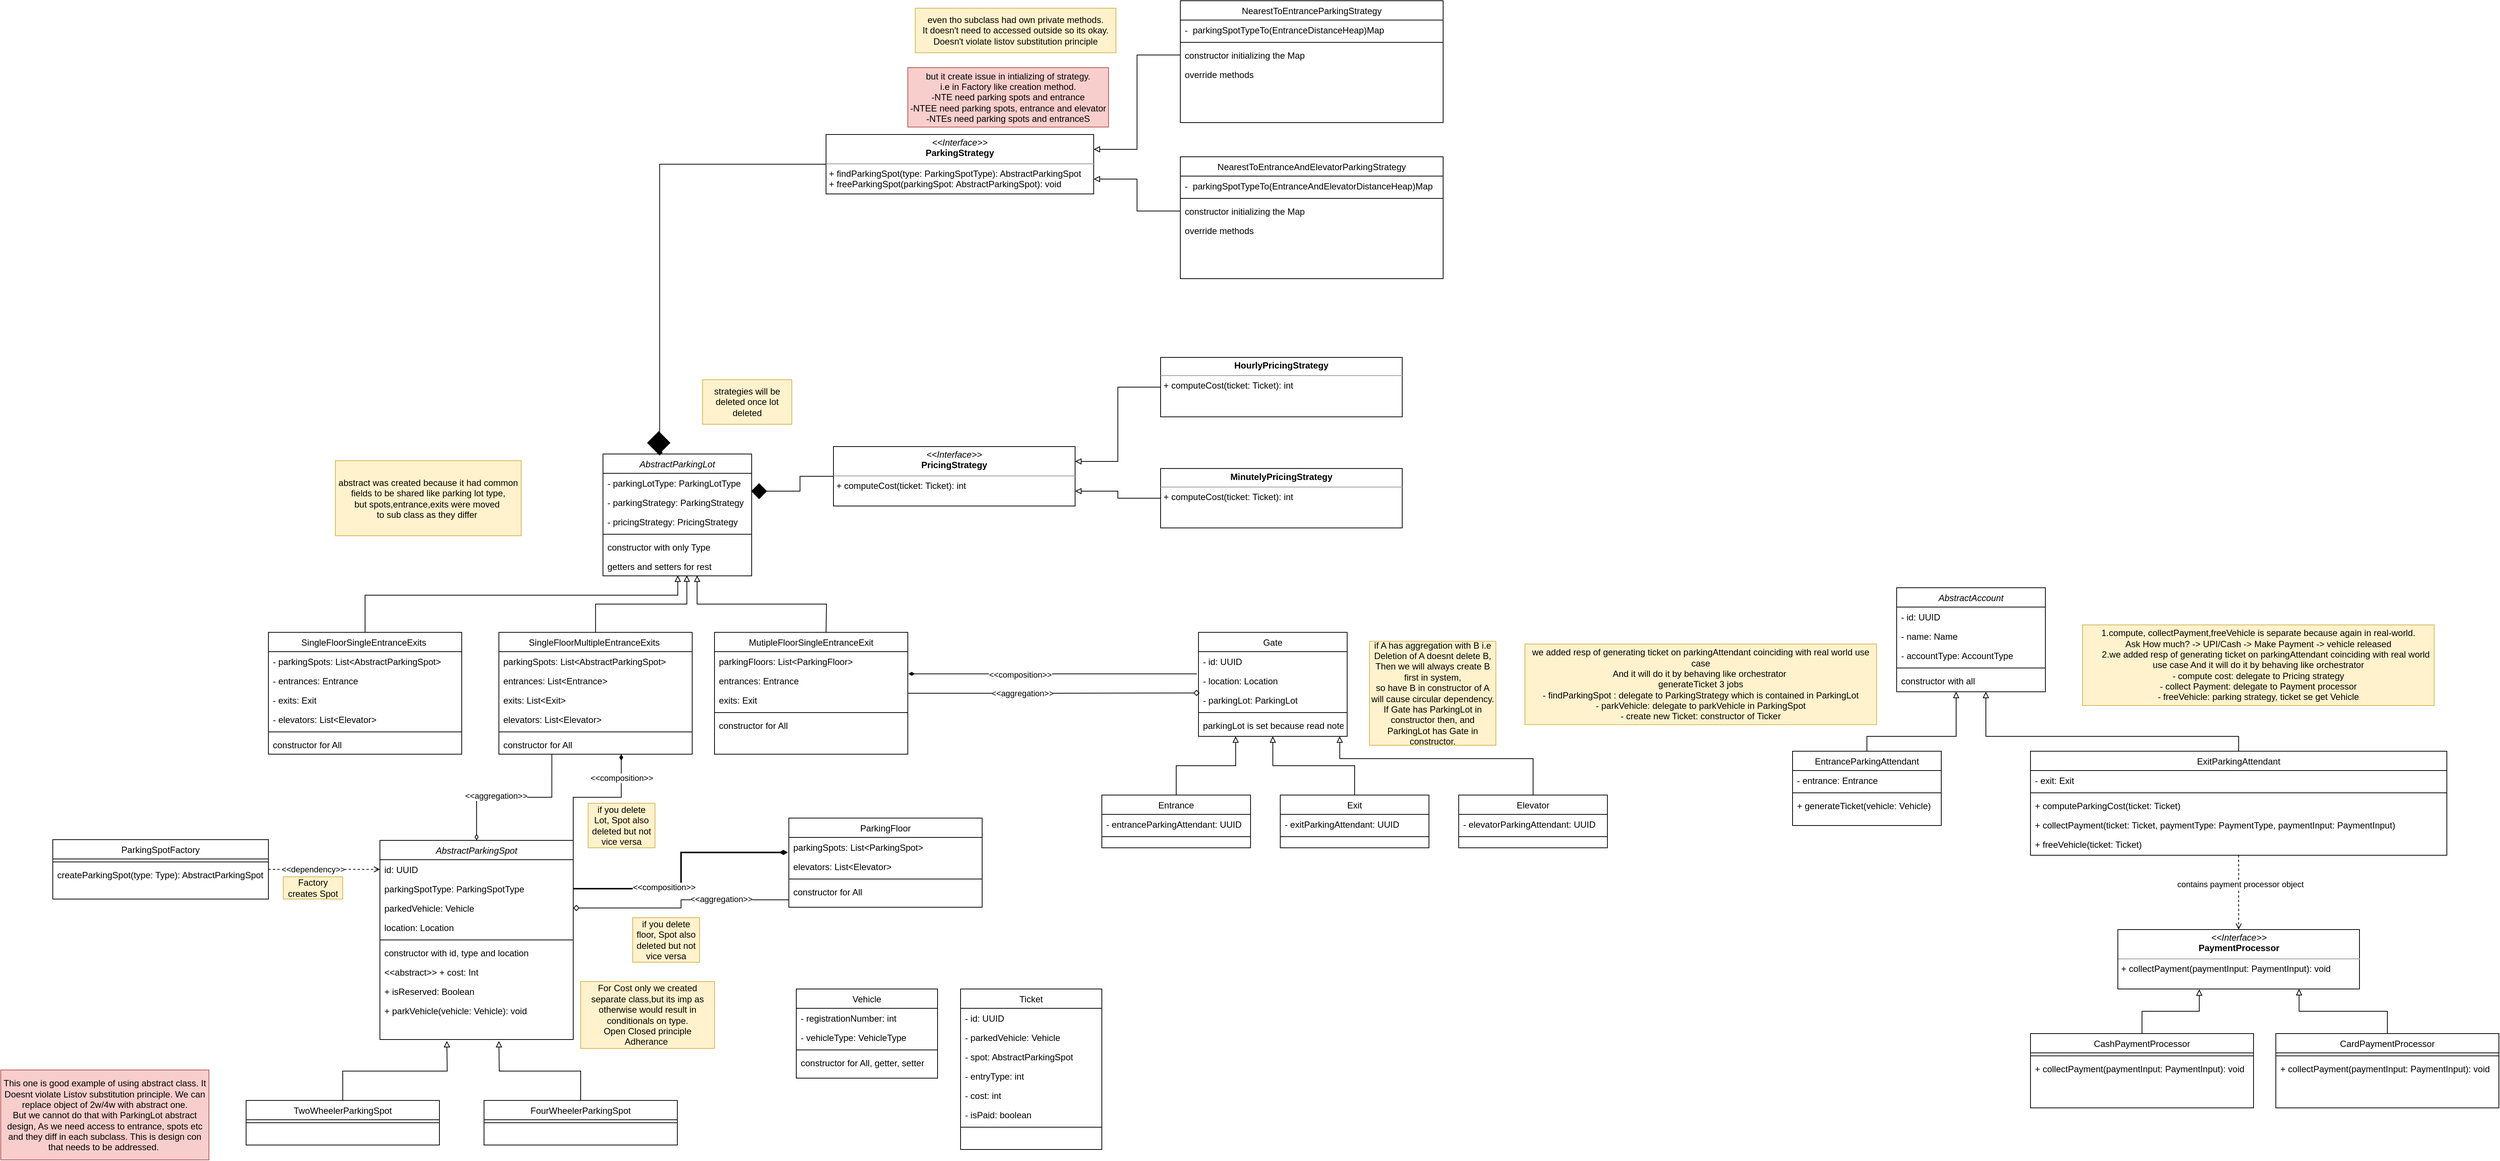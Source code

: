 <mxfile version="22.1.5" type="github">
  <diagram id="C5RBs43oDa-KdzZeNtuy" name="Page-1">
    <mxGraphModel dx="2190" dy="1929" grid="1" gridSize="10" guides="1" tooltips="1" connect="1" arrows="1" fold="1" page="1" pageScale="1" pageWidth="827" pageHeight="1169" math="0" shadow="0">
      <root>
        <mxCell id="WIyWlLk6GJQsqaUBKTNV-0" />
        <mxCell id="WIyWlLk6GJQsqaUBKTNV-1" parent="WIyWlLk6GJQsqaUBKTNV-0" />
        <mxCell id="zkfFHV4jXpPFQw0GAbJ--0" value="AbstractParkingLot" style="swimlane;fontStyle=2;align=center;verticalAlign=top;childLayout=stackLayout;horizontal=1;startSize=26;horizontalStack=0;resizeParent=1;resizeLast=0;collapsible=1;marginBottom=0;rounded=0;shadow=0;strokeWidth=1;" parent="WIyWlLk6GJQsqaUBKTNV-1" vertex="1">
          <mxGeometry x="220" y="120" width="200" height="164" as="geometry">
            <mxRectangle x="230" y="140" width="160" height="26" as="alternateBounds" />
          </mxGeometry>
        </mxCell>
        <mxCell id="zkfFHV4jXpPFQw0GAbJ--1" value="- parkingLotType: ParkingLotType" style="text;align=left;verticalAlign=top;spacingLeft=4;spacingRight=4;overflow=hidden;rotatable=0;points=[[0,0.5],[1,0.5]];portConstraint=eastwest;" parent="zkfFHV4jXpPFQw0GAbJ--0" vertex="1">
          <mxGeometry y="26" width="200" height="26" as="geometry" />
        </mxCell>
        <mxCell id="zkfFHV4jXpPFQw0GAbJ--2" value="- parkingStrategy: ParkingStrategy" style="text;align=left;verticalAlign=top;spacingLeft=4;spacingRight=4;overflow=hidden;rotatable=0;points=[[0,0.5],[1,0.5]];portConstraint=eastwest;rounded=0;shadow=0;html=0;" parent="zkfFHV4jXpPFQw0GAbJ--0" vertex="1">
          <mxGeometry y="52" width="200" height="26" as="geometry" />
        </mxCell>
        <mxCell id="zkfFHV4jXpPFQw0GAbJ--3" value="- pricingStrategy: PricingStrategy" style="text;align=left;verticalAlign=top;spacingLeft=4;spacingRight=4;overflow=hidden;rotatable=0;points=[[0,0.5],[1,0.5]];portConstraint=eastwest;rounded=0;shadow=0;html=0;" parent="zkfFHV4jXpPFQw0GAbJ--0" vertex="1">
          <mxGeometry y="78" width="200" height="26" as="geometry" />
        </mxCell>
        <mxCell id="zkfFHV4jXpPFQw0GAbJ--4" value="" style="line;html=1;strokeWidth=1;align=left;verticalAlign=middle;spacingTop=-1;spacingLeft=3;spacingRight=3;rotatable=0;labelPosition=right;points=[];portConstraint=eastwest;" parent="zkfFHV4jXpPFQw0GAbJ--0" vertex="1">
          <mxGeometry y="104" width="200" height="8" as="geometry" />
        </mxCell>
        <mxCell id="zkfFHV4jXpPFQw0GAbJ--10" value="constructor with only Type" style="text;align=left;verticalAlign=top;spacingLeft=4;spacingRight=4;overflow=hidden;rotatable=0;points=[[0,0.5],[1,0.5]];portConstraint=eastwest;fontStyle=0" parent="zkfFHV4jXpPFQw0GAbJ--0" vertex="1">
          <mxGeometry y="112" width="200" height="26" as="geometry" />
        </mxCell>
        <mxCell id="uMtCKj9RWDegAGL961Xb-13" value="getters and setters for rest" style="text;align=left;verticalAlign=top;spacingLeft=4;spacingRight=4;overflow=hidden;rotatable=0;points=[[0,0.5],[1,0.5]];portConstraint=eastwest;fontStyle=0" parent="zkfFHV4jXpPFQw0GAbJ--0" vertex="1">
          <mxGeometry y="138" width="200" height="26" as="geometry" />
        </mxCell>
        <mxCell id="hVBE4-v0_V8PISyGows--42" style="edgeStyle=orthogonalEdgeStyle;rounded=0;orthogonalLoop=1;jettySize=auto;html=1;entryX=0.5;entryY=0;entryDx=0;entryDy=0;endArrow=diamondThin;endFill=0;exitX=0.274;exitY=0.998;exitDx=0;exitDy=0;exitPerimeter=0;" parent="WIyWlLk6GJQsqaUBKTNV-1" source="zkfFHV4jXpPFQw0GAbJ--11" target="hVBE4-v0_V8PISyGows--8" edge="1">
          <mxGeometry relative="1" as="geometry" />
        </mxCell>
        <mxCell id="hVBE4-v0_V8PISyGows--45" value="&amp;lt;&amp;lt;aggregation&amp;gt;&amp;gt;" style="edgeLabel;html=1;align=center;verticalAlign=middle;resizable=0;points=[];" parent="hVBE4-v0_V8PISyGows--42" vertex="1" connectable="0">
          <mxGeometry x="0.228" y="-2" relative="1" as="geometry">
            <mxPoint as="offset" />
          </mxGeometry>
        </mxCell>
        <mxCell id="zkfFHV4jXpPFQw0GAbJ--6" value="SingleFloorMultipleEntranceExits " style="swimlane;fontStyle=0;align=center;verticalAlign=top;childLayout=stackLayout;horizontal=1;startSize=26;horizontalStack=0;resizeParent=1;resizeLast=0;collapsible=1;marginBottom=0;rounded=0;shadow=0;strokeWidth=1;" parent="WIyWlLk6GJQsqaUBKTNV-1" vertex="1">
          <mxGeometry x="80" y="360" width="260" height="164" as="geometry">
            <mxRectangle x="130" y="380" width="160" height="26" as="alternateBounds" />
          </mxGeometry>
        </mxCell>
        <mxCell id="zkfFHV4jXpPFQw0GAbJ--7" value="parkingSpots: List&lt;AbstractParkingSpot&gt;" style="text;align=left;verticalAlign=top;spacingLeft=4;spacingRight=4;overflow=hidden;rotatable=0;points=[[0,0.5],[1,0.5]];portConstraint=eastwest;" parent="zkfFHV4jXpPFQw0GAbJ--6" vertex="1">
          <mxGeometry y="26" width="260" height="26" as="geometry" />
        </mxCell>
        <mxCell id="zkfFHV4jXpPFQw0GAbJ--8" value="entrances: List&lt;Entrance&gt;" style="text;align=left;verticalAlign=top;spacingLeft=4;spacingRight=4;overflow=hidden;rotatable=0;points=[[0,0.5],[1,0.5]];portConstraint=eastwest;rounded=0;shadow=0;html=0;" parent="zkfFHV4jXpPFQw0GAbJ--6" vertex="1">
          <mxGeometry y="52" width="260" height="26" as="geometry" />
        </mxCell>
        <mxCell id="uMtCKj9RWDegAGL961Xb-15" value="exits: List&lt;Exit&gt;" style="text;align=left;verticalAlign=top;spacingLeft=4;spacingRight=4;overflow=hidden;rotatable=0;points=[[0,0.5],[1,0.5]];portConstraint=eastwest;rounded=0;shadow=0;html=0;" parent="zkfFHV4jXpPFQw0GAbJ--6" vertex="1">
          <mxGeometry y="78" width="260" height="26" as="geometry" />
        </mxCell>
        <mxCell id="uMtCKj9RWDegAGL961Xb-16" value="elevators: List&lt;Elevator&gt;" style="text;align=left;verticalAlign=top;spacingLeft=4;spacingRight=4;overflow=hidden;rotatable=0;points=[[0,0.5],[1,0.5]];portConstraint=eastwest;rounded=0;shadow=0;html=0;" parent="zkfFHV4jXpPFQw0GAbJ--6" vertex="1">
          <mxGeometry y="104" width="260" height="26" as="geometry" />
        </mxCell>
        <mxCell id="zkfFHV4jXpPFQw0GAbJ--9" value="" style="line;html=1;strokeWidth=1;align=left;verticalAlign=middle;spacingTop=-1;spacingLeft=3;spacingRight=3;rotatable=0;labelPosition=right;points=[];portConstraint=eastwest;" parent="zkfFHV4jXpPFQw0GAbJ--6" vertex="1">
          <mxGeometry y="130" width="260" height="8" as="geometry" />
        </mxCell>
        <mxCell id="zkfFHV4jXpPFQw0GAbJ--11" value="constructor for All" style="text;align=left;verticalAlign=top;spacingLeft=4;spacingRight=4;overflow=hidden;rotatable=0;points=[[0,0.5],[1,0.5]];portConstraint=eastwest;" parent="zkfFHV4jXpPFQw0GAbJ--6" vertex="1">
          <mxGeometry y="138" width="260" height="26" as="geometry" />
        </mxCell>
        <mxCell id="uMtCKj9RWDegAGL961Xb-27" style="edgeStyle=orthogonalEdgeStyle;rounded=0;orthogonalLoop=1;jettySize=auto;html=1;endArrow=block;endFill=0;entryX=0.503;entryY=0.981;entryDx=0;entryDy=0;entryPerimeter=0;" parent="WIyWlLk6GJQsqaUBKTNV-1" source="uMtCKj9RWDegAGL961Xb-17" target="uMtCKj9RWDegAGL961Xb-13" edge="1">
          <mxGeometry relative="1" as="geometry">
            <mxPoint x="320" y="290" as="targetPoint" />
            <Array as="points">
              <mxPoint x="-100" y="310" />
              <mxPoint x="321" y="310" />
            </Array>
          </mxGeometry>
        </mxCell>
        <mxCell id="uMtCKj9RWDegAGL961Xb-17" value="SingleFloorSingleEntranceExits " style="swimlane;fontStyle=0;align=center;verticalAlign=top;childLayout=stackLayout;horizontal=1;startSize=26;horizontalStack=0;resizeParent=1;resizeLast=0;collapsible=1;marginBottom=0;rounded=0;shadow=0;strokeWidth=1;" parent="WIyWlLk6GJQsqaUBKTNV-1" vertex="1">
          <mxGeometry x="-230" y="360" width="260" height="164" as="geometry">
            <mxRectangle x="130" y="380" width="160" height="26" as="alternateBounds" />
          </mxGeometry>
        </mxCell>
        <mxCell id="uMtCKj9RWDegAGL961Xb-18" value="- parkingSpots: List&lt;AbstractParkingSpot&gt;" style="text;align=left;verticalAlign=top;spacingLeft=4;spacingRight=4;overflow=hidden;rotatable=0;points=[[0,0.5],[1,0.5]];portConstraint=eastwest;" parent="uMtCKj9RWDegAGL961Xb-17" vertex="1">
          <mxGeometry y="26" width="260" height="26" as="geometry" />
        </mxCell>
        <mxCell id="uMtCKj9RWDegAGL961Xb-19" value="- entrances: Entrance" style="text;align=left;verticalAlign=top;spacingLeft=4;spacingRight=4;overflow=hidden;rotatable=0;points=[[0,0.5],[1,0.5]];portConstraint=eastwest;rounded=0;shadow=0;html=0;" parent="uMtCKj9RWDegAGL961Xb-17" vertex="1">
          <mxGeometry y="52" width="260" height="26" as="geometry" />
        </mxCell>
        <mxCell id="uMtCKj9RWDegAGL961Xb-20" value="- exits: Exit" style="text;align=left;verticalAlign=top;spacingLeft=4;spacingRight=4;overflow=hidden;rotatable=0;points=[[0,0.5],[1,0.5]];portConstraint=eastwest;rounded=0;shadow=0;html=0;" parent="uMtCKj9RWDegAGL961Xb-17" vertex="1">
          <mxGeometry y="78" width="260" height="26" as="geometry" />
        </mxCell>
        <mxCell id="uMtCKj9RWDegAGL961Xb-21" value="- elevators: List&lt;Elevator&gt;" style="text;align=left;verticalAlign=top;spacingLeft=4;spacingRight=4;overflow=hidden;rotatable=0;points=[[0,0.5],[1,0.5]];portConstraint=eastwest;rounded=0;shadow=0;html=0;" parent="uMtCKj9RWDegAGL961Xb-17" vertex="1">
          <mxGeometry y="104" width="260" height="26" as="geometry" />
        </mxCell>
        <mxCell id="uMtCKj9RWDegAGL961Xb-22" value="" style="line;html=1;strokeWidth=1;align=left;verticalAlign=middle;spacingTop=-1;spacingLeft=3;spacingRight=3;rotatable=0;labelPosition=right;points=[];portConstraint=eastwest;" parent="uMtCKj9RWDegAGL961Xb-17" vertex="1">
          <mxGeometry y="130" width="260" height="8" as="geometry" />
        </mxCell>
        <mxCell id="uMtCKj9RWDegAGL961Xb-23" value="constructor for All" style="text;align=left;verticalAlign=top;spacingLeft=4;spacingRight=4;overflow=hidden;rotatable=0;points=[[0,0.5],[1,0.5]];portConstraint=eastwest;" parent="uMtCKj9RWDegAGL961Xb-17" vertex="1">
          <mxGeometry y="138" width="260" height="26" as="geometry" />
        </mxCell>
        <mxCell id="uMtCKj9RWDegAGL961Xb-28" style="edgeStyle=orthogonalEdgeStyle;rounded=0;orthogonalLoop=1;jettySize=auto;html=1;entryX=0.564;entryY=0.977;entryDx=0;entryDy=0;entryPerimeter=0;endArrow=block;endFill=0;" parent="WIyWlLk6GJQsqaUBKTNV-1" source="zkfFHV4jXpPFQw0GAbJ--6" target="uMtCKj9RWDegAGL961Xb-13" edge="1">
          <mxGeometry relative="1" as="geometry" />
        </mxCell>
        <mxCell id="uMtCKj9RWDegAGL961Xb-29" style="edgeStyle=orthogonalEdgeStyle;rounded=0;orthogonalLoop=1;jettySize=auto;html=1;entryX=0.633;entryY=0.981;entryDx=0;entryDy=0;entryPerimeter=0;endArrow=block;endFill=0;" parent="WIyWlLk6GJQsqaUBKTNV-1" target="uMtCKj9RWDegAGL961Xb-13" edge="1">
          <mxGeometry relative="1" as="geometry">
            <mxPoint x="520.059" y="360" as="sourcePoint" />
          </mxGeometry>
        </mxCell>
        <mxCell id="hVBE4-v0_V8PISyGows--0" value="MutipleFloorSingleEntranceExit" style="swimlane;fontStyle=0;align=center;verticalAlign=top;childLayout=stackLayout;horizontal=1;startSize=26;horizontalStack=0;resizeParent=1;resizeLast=0;collapsible=1;marginBottom=0;rounded=0;shadow=0;strokeWidth=1;" parent="WIyWlLk6GJQsqaUBKTNV-1" vertex="1">
          <mxGeometry x="370" y="360" width="260" height="164" as="geometry">
            <mxRectangle x="130" y="380" width="160" height="26" as="alternateBounds" />
          </mxGeometry>
        </mxCell>
        <mxCell id="hVBE4-v0_V8PISyGows--1" value="parkingFloors: List&lt;ParkingFloor&gt;" style="text;align=left;verticalAlign=top;spacingLeft=4;spacingRight=4;overflow=hidden;rotatable=0;points=[[0,0.5],[1,0.5]];portConstraint=eastwest;" parent="hVBE4-v0_V8PISyGows--0" vertex="1">
          <mxGeometry y="26" width="260" height="26" as="geometry" />
        </mxCell>
        <mxCell id="hVBE4-v0_V8PISyGows--2" value="entrances: Entrance" style="text;align=left;verticalAlign=top;spacingLeft=4;spacingRight=4;overflow=hidden;rotatable=0;points=[[0,0.5],[1,0.5]];portConstraint=eastwest;rounded=0;shadow=0;html=0;" parent="hVBE4-v0_V8PISyGows--0" vertex="1">
          <mxGeometry y="52" width="260" height="26" as="geometry" />
        </mxCell>
        <mxCell id="hVBE4-v0_V8PISyGows--3" value="exits: Exit" style="text;align=left;verticalAlign=top;spacingLeft=4;spacingRight=4;overflow=hidden;rotatable=0;points=[[0,0.5],[1,0.5]];portConstraint=eastwest;rounded=0;shadow=0;html=0;" parent="hVBE4-v0_V8PISyGows--0" vertex="1">
          <mxGeometry y="78" width="260" height="26" as="geometry" />
        </mxCell>
        <mxCell id="hVBE4-v0_V8PISyGows--5" value="" style="line;html=1;strokeWidth=1;align=left;verticalAlign=middle;spacingTop=-1;spacingLeft=3;spacingRight=3;rotatable=0;labelPosition=right;points=[];portConstraint=eastwest;" parent="hVBE4-v0_V8PISyGows--0" vertex="1">
          <mxGeometry y="104" width="260" height="8" as="geometry" />
        </mxCell>
        <mxCell id="hVBE4-v0_V8PISyGows--6" value="constructor for All" style="text;align=left;verticalAlign=top;spacingLeft=4;spacingRight=4;overflow=hidden;rotatable=0;points=[[0,0.5],[1,0.5]];portConstraint=eastwest;" parent="hVBE4-v0_V8PISyGows--0" vertex="1">
          <mxGeometry y="112" width="260" height="26" as="geometry" />
        </mxCell>
        <mxCell id="hVBE4-v0_V8PISyGows--7" value="abstract was created because it had common fields to be shared like parking lot type,&lt;br&gt;but spots,entrance,exits were moved&amp;nbsp;&lt;br&gt;to sub class as they differ&amp;nbsp;" style="rounded=0;whiteSpace=wrap;html=1;fillColor=#fff2cc;strokeColor=#d6b656;" parent="WIyWlLk6GJQsqaUBKTNV-1" vertex="1">
          <mxGeometry x="-140" y="129" width="250" height="101" as="geometry" />
        </mxCell>
        <mxCell id="hVBE4-v0_V8PISyGows--8" value="AbstractParkingSpot" style="swimlane;fontStyle=2;align=center;verticalAlign=top;childLayout=stackLayout;horizontal=1;startSize=26;horizontalStack=0;resizeParent=1;resizeLast=0;collapsible=1;marginBottom=0;rounded=0;shadow=0;strokeWidth=1;" parent="WIyWlLk6GJQsqaUBKTNV-1" vertex="1">
          <mxGeometry x="-80" y="640" width="260" height="268" as="geometry">
            <mxRectangle x="130" y="380" width="160" height="26" as="alternateBounds" />
          </mxGeometry>
        </mxCell>
        <mxCell id="hVBE4-v0_V8PISyGows--9" value="id: UUID" style="text;align=left;verticalAlign=top;spacingLeft=4;spacingRight=4;overflow=hidden;rotatable=0;points=[[0,0.5],[1,0.5]];portConstraint=eastwest;" parent="hVBE4-v0_V8PISyGows--8" vertex="1">
          <mxGeometry y="26" width="260" height="26" as="geometry" />
        </mxCell>
        <mxCell id="hVBE4-v0_V8PISyGows--10" value="parkingSpotType: ParkingSpotType" style="text;align=left;verticalAlign=top;spacingLeft=4;spacingRight=4;overflow=hidden;rotatable=0;points=[[0,0.5],[1,0.5]];portConstraint=eastwest;rounded=0;shadow=0;html=0;" parent="hVBE4-v0_V8PISyGows--8" vertex="1">
          <mxGeometry y="52" width="260" height="26" as="geometry" />
        </mxCell>
        <mxCell id="hVBE4-v0_V8PISyGows--11" value="parkedVehicle: Vehicle" style="text;align=left;verticalAlign=top;spacingLeft=4;spacingRight=4;overflow=hidden;rotatable=0;points=[[0,0.5],[1,0.5]];portConstraint=eastwest;rounded=0;shadow=0;html=0;" parent="hVBE4-v0_V8PISyGows--8" vertex="1">
          <mxGeometry y="78" width="260" height="26" as="geometry" />
        </mxCell>
        <mxCell id="hVBE4-v0_V8PISyGows--12" value="location: Location" style="text;align=left;verticalAlign=top;spacingLeft=4;spacingRight=4;overflow=hidden;rotatable=0;points=[[0,0.5],[1,0.5]];portConstraint=eastwest;rounded=0;shadow=0;html=0;" parent="hVBE4-v0_V8PISyGows--8" vertex="1">
          <mxGeometry y="104" width="260" height="26" as="geometry" />
        </mxCell>
        <mxCell id="hVBE4-v0_V8PISyGows--13" value="" style="line;html=1;strokeWidth=1;align=left;verticalAlign=middle;spacingTop=-1;spacingLeft=3;spacingRight=3;rotatable=0;labelPosition=right;points=[];portConstraint=eastwest;" parent="hVBE4-v0_V8PISyGows--8" vertex="1">
          <mxGeometry y="130" width="260" height="8" as="geometry" />
        </mxCell>
        <mxCell id="hVBE4-v0_V8PISyGows--14" value="constructor with id, type and location" style="text;align=left;verticalAlign=top;spacingLeft=4;spacingRight=4;overflow=hidden;rotatable=0;points=[[0,0.5],[1,0.5]];portConstraint=eastwest;" parent="hVBE4-v0_V8PISyGows--8" vertex="1">
          <mxGeometry y="138" width="260" height="26" as="geometry" />
        </mxCell>
        <mxCell id="hVBE4-v0_V8PISyGows--15" value="&lt;&lt;abstract&gt;&gt; + cost: Int" style="text;align=left;verticalAlign=top;spacingLeft=4;spacingRight=4;overflow=hidden;rotatable=0;points=[[0,0.5],[1,0.5]];portConstraint=eastwest;" parent="hVBE4-v0_V8PISyGows--8" vertex="1">
          <mxGeometry y="164" width="260" height="26" as="geometry" />
        </mxCell>
        <mxCell id="hVBE4-v0_V8PISyGows--16" value="+ isReserved: Boolean" style="text;align=left;verticalAlign=top;spacingLeft=4;spacingRight=4;overflow=hidden;rotatable=0;points=[[0,0.5],[1,0.5]];portConstraint=eastwest;" parent="hVBE4-v0_V8PISyGows--8" vertex="1">
          <mxGeometry y="190" width="260" height="26" as="geometry" />
        </mxCell>
        <mxCell id="hVBE4-v0_V8PISyGows--17" value="+ parkVehicle(vehicle: Vehicle): void" style="text;align=left;verticalAlign=top;spacingLeft=4;spacingRight=4;overflow=hidden;rotatable=0;points=[[0,0.5],[1,0.5]];portConstraint=eastwest;" parent="hVBE4-v0_V8PISyGows--8" vertex="1">
          <mxGeometry y="216" width="260" height="26" as="geometry" />
        </mxCell>
        <mxCell id="hVBE4-v0_V8PISyGows--47" style="edgeStyle=orthogonalEdgeStyle;rounded=0;orthogonalLoop=1;jettySize=auto;html=1;exitX=0.5;exitY=0;exitDx=0;exitDy=0;endArrow=block;endFill=0;" parent="WIyWlLk6GJQsqaUBKTNV-1" source="hVBE4-v0_V8PISyGows--19" edge="1">
          <mxGeometry relative="1" as="geometry">
            <mxPoint x="10" y="910" as="targetPoint" />
          </mxGeometry>
        </mxCell>
        <mxCell id="hVBE4-v0_V8PISyGows--19" value="TwoWheelerParkingSpot" style="swimlane;fontStyle=0;align=center;verticalAlign=top;childLayout=stackLayout;horizontal=1;startSize=26;horizontalStack=0;resizeParent=1;resizeLast=0;collapsible=1;marginBottom=0;rounded=0;shadow=0;strokeWidth=1;" parent="WIyWlLk6GJQsqaUBKTNV-1" vertex="1">
          <mxGeometry x="-260" y="990" width="260" height="60" as="geometry">
            <mxRectangle x="130" y="380" width="160" height="26" as="alternateBounds" />
          </mxGeometry>
        </mxCell>
        <mxCell id="hVBE4-v0_V8PISyGows--24" value="" style="line;html=1;strokeWidth=1;align=left;verticalAlign=middle;spacingTop=-1;spacingLeft=3;spacingRight=3;rotatable=0;labelPosition=right;points=[];portConstraint=eastwest;" parent="hVBE4-v0_V8PISyGows--19" vertex="1">
          <mxGeometry y="26" width="260" height="8" as="geometry" />
        </mxCell>
        <mxCell id="hVBE4-v0_V8PISyGows--48" style="edgeStyle=orthogonalEdgeStyle;rounded=0;orthogonalLoop=1;jettySize=auto;html=1;endArrow=block;endFill=0;" parent="WIyWlLk6GJQsqaUBKTNV-1" source="hVBE4-v0_V8PISyGows--39" edge="1">
          <mxGeometry relative="1" as="geometry">
            <mxPoint x="80" y="910" as="targetPoint" />
          </mxGeometry>
        </mxCell>
        <mxCell id="hVBE4-v0_V8PISyGows--39" value="FourWheelerParkingSpot" style="swimlane;fontStyle=0;align=center;verticalAlign=top;childLayout=stackLayout;horizontal=1;startSize=26;horizontalStack=0;resizeParent=1;resizeLast=0;collapsible=1;marginBottom=0;rounded=0;shadow=0;strokeWidth=1;" parent="WIyWlLk6GJQsqaUBKTNV-1" vertex="1">
          <mxGeometry x="60" y="990" width="260" height="60" as="geometry">
            <mxRectangle x="130" y="380" width="160" height="26" as="alternateBounds" />
          </mxGeometry>
        </mxCell>
        <mxCell id="hVBE4-v0_V8PISyGows--40" value="" style="line;html=1;strokeWidth=1;align=left;verticalAlign=middle;spacingTop=-1;spacingLeft=3;spacingRight=3;rotatable=0;labelPosition=right;points=[];portConstraint=eastwest;" parent="hVBE4-v0_V8PISyGows--39" vertex="1">
          <mxGeometry y="26" width="260" height="8" as="geometry" />
        </mxCell>
        <mxCell id="hVBE4-v0_V8PISyGows--43" style="edgeStyle=orthogonalEdgeStyle;rounded=0;orthogonalLoop=1;jettySize=auto;html=1;entryX=0.633;entryY=0.998;entryDx=0;entryDy=0;entryPerimeter=0;endArrow=diamondThin;endFill=1;exitX=1;exitY=0;exitDx=0;exitDy=0;strokeWidth=1;" parent="WIyWlLk6GJQsqaUBKTNV-1" source="hVBE4-v0_V8PISyGows--8" target="zkfFHV4jXpPFQw0GAbJ--11" edge="1">
          <mxGeometry relative="1" as="geometry" />
        </mxCell>
        <mxCell id="hVBE4-v0_V8PISyGows--44" value="&amp;lt;&amp;lt;composition&amp;gt;&amp;gt;" style="edgeLabel;html=1;align=center;verticalAlign=middle;resizable=0;points=[];" parent="hVBE4-v0_V8PISyGows--43" vertex="1" connectable="0">
          <mxGeometry x="0.652" relative="1" as="geometry">
            <mxPoint as="offset" />
          </mxGeometry>
        </mxCell>
        <mxCell id="hVBE4-v0_V8PISyGows--46" value="if you delete Lot, Spot also deleted but not vice versa" style="rounded=0;whiteSpace=wrap;html=1;fillColor=#fff2cc;strokeColor=#d6b656;" parent="WIyWlLk6GJQsqaUBKTNV-1" vertex="1">
          <mxGeometry x="200" y="590" width="90" height="60" as="geometry" />
        </mxCell>
        <mxCell id="hVBE4-v0_V8PISyGows--49" value="This one is good example of using abstract class. It Doesnt violate Listov substitution principle. We can replace object of 2w/4w with abstract one.&lt;br&gt;But we cannot do that with ParkingLot abstract design, As we need access to entrance, spots etc and they diff in each subclass. This is design con that needs to be addressed.&amp;nbsp;" style="rounded=0;whiteSpace=wrap;html=1;fillColor=#f8cecc;strokeColor=#b85450;" parent="WIyWlLk6GJQsqaUBKTNV-1" vertex="1">
          <mxGeometry x="-590" y="949" width="280" height="121" as="geometry" />
        </mxCell>
        <mxCell id="hVBE4-v0_V8PISyGows--50" value="For Cost only we created separate class,but its imp as otherwise would result in conditionals on type.&lt;br&gt;Open Closed principle Adherance&amp;nbsp;" style="rounded=0;whiteSpace=wrap;html=1;fillColor=#fff2cc;strokeColor=#d6b656;" parent="WIyWlLk6GJQsqaUBKTNV-1" vertex="1">
          <mxGeometry x="190" y="830" width="180" height="90" as="geometry" />
        </mxCell>
        <mxCell id="hVBE4-v0_V8PISyGows--61" style="edgeStyle=orthogonalEdgeStyle;rounded=0;orthogonalLoop=1;jettySize=auto;html=1;entryX=0;entryY=0.5;entryDx=0;entryDy=0;dashed=1;endArrow=open;endFill=0;" parent="WIyWlLk6GJQsqaUBKTNV-1" source="hVBE4-v0_V8PISyGows--51" target="hVBE4-v0_V8PISyGows--9" edge="1">
          <mxGeometry relative="1" as="geometry" />
        </mxCell>
        <mxCell id="hVBE4-v0_V8PISyGows--62" value="&amp;lt;&amp;lt;dependency&amp;gt;&amp;gt;" style="edgeLabel;html=1;align=center;verticalAlign=middle;resizable=0;points=[];" parent="hVBE4-v0_V8PISyGows--61" vertex="1" connectable="0">
          <mxGeometry x="-0.28" y="-1" relative="1" as="geometry">
            <mxPoint x="6" y="-1" as="offset" />
          </mxGeometry>
        </mxCell>
        <mxCell id="hVBE4-v0_V8PISyGows--51" value="ParkingSpotFactory" style="swimlane;fontStyle=0;align=center;verticalAlign=top;childLayout=stackLayout;horizontal=1;startSize=26;horizontalStack=0;resizeParent=1;resizeLast=0;collapsible=1;marginBottom=0;rounded=0;shadow=0;strokeWidth=1;" parent="WIyWlLk6GJQsqaUBKTNV-1" vertex="1">
          <mxGeometry x="-520" y="639" width="290" height="80" as="geometry">
            <mxRectangle x="130" y="380" width="160" height="26" as="alternateBounds" />
          </mxGeometry>
        </mxCell>
        <mxCell id="hVBE4-v0_V8PISyGows--56" value="" style="line;html=1;strokeWidth=1;align=left;verticalAlign=middle;spacingTop=-1;spacingLeft=3;spacingRight=3;rotatable=0;labelPosition=right;points=[];portConstraint=eastwest;" parent="hVBE4-v0_V8PISyGows--51" vertex="1">
          <mxGeometry y="26" width="290" height="8" as="geometry" />
        </mxCell>
        <mxCell id="hVBE4-v0_V8PISyGows--57" value="createParkingSpot(type: Type): AbstractParkingSpot" style="text;align=left;verticalAlign=top;spacingLeft=4;spacingRight=4;overflow=hidden;rotatable=0;points=[[0,0.5],[1,0.5]];portConstraint=eastwest;" parent="hVBE4-v0_V8PISyGows--51" vertex="1">
          <mxGeometry y="34" width="290" height="26" as="geometry" />
        </mxCell>
        <mxCell id="hVBE4-v0_V8PISyGows--63" value="Factory creates Spot" style="rounded=0;whiteSpace=wrap;html=1;fillColor=#fff2cc;strokeColor=#d6b656;" parent="WIyWlLk6GJQsqaUBKTNV-1" vertex="1">
          <mxGeometry x="-210" y="689" width="80" height="30" as="geometry" />
        </mxCell>
        <mxCell id="hVBE4-v0_V8PISyGows--65" value="Gate" style="swimlane;fontStyle=0;align=center;verticalAlign=top;childLayout=stackLayout;horizontal=1;startSize=26;horizontalStack=0;resizeParent=1;resizeLast=0;collapsible=1;marginBottom=0;rounded=0;shadow=0;strokeWidth=1;" parent="WIyWlLk6GJQsqaUBKTNV-1" vertex="1">
          <mxGeometry x="1020.95" y="360" width="200" height="140" as="geometry">
            <mxRectangle x="230" y="140" width="160" height="26" as="alternateBounds" />
          </mxGeometry>
        </mxCell>
        <mxCell id="hVBE4-v0_V8PISyGows--66" value="- id: UUID" style="text;align=left;verticalAlign=top;spacingLeft=4;spacingRight=4;overflow=hidden;rotatable=0;points=[[0,0.5],[1,0.5]];portConstraint=eastwest;" parent="hVBE4-v0_V8PISyGows--65" vertex="1">
          <mxGeometry y="26" width="200" height="26" as="geometry" />
        </mxCell>
        <mxCell id="hVBE4-v0_V8PISyGows--67" value="- location: Location" style="text;align=left;verticalAlign=top;spacingLeft=4;spacingRight=4;overflow=hidden;rotatable=0;points=[[0,0.5],[1,0.5]];portConstraint=eastwest;rounded=0;shadow=0;html=0;" parent="hVBE4-v0_V8PISyGows--65" vertex="1">
          <mxGeometry y="52" width="200" height="26" as="geometry" />
        </mxCell>
        <mxCell id="hVBE4-v0_V8PISyGows--68" value="- parkingLot: ParkingLot" style="text;align=left;verticalAlign=top;spacingLeft=4;spacingRight=4;overflow=hidden;rotatable=0;points=[[0,0.5],[1,0.5]];portConstraint=eastwest;rounded=0;shadow=0;html=0;" parent="hVBE4-v0_V8PISyGows--65" vertex="1">
          <mxGeometry y="78" width="200" height="26" as="geometry" />
        </mxCell>
        <mxCell id="hVBE4-v0_V8PISyGows--69" value="" style="line;html=1;strokeWidth=1;align=left;verticalAlign=middle;spacingTop=-1;spacingLeft=3;spacingRight=3;rotatable=0;labelPosition=right;points=[];portConstraint=eastwest;" parent="hVBE4-v0_V8PISyGows--65" vertex="1">
          <mxGeometry y="104" width="200" height="8" as="geometry" />
        </mxCell>
        <mxCell id="hVBE4-v0_V8PISyGows--70" value="parkingLot is set because read note" style="text;align=left;verticalAlign=top;spacingLeft=4;spacingRight=4;overflow=hidden;rotatable=0;points=[[0,0.5],[1,0.5]];portConstraint=eastwest;fontStyle=0" parent="hVBE4-v0_V8PISyGows--65" vertex="1">
          <mxGeometry y="112" width="200" height="26" as="geometry" />
        </mxCell>
        <mxCell id="hVBE4-v0_V8PISyGows--72" value="if A has aggregation with B i.e Deletion of A doesnt delete B,&lt;br&gt;Then we will always create B first in system,&lt;br&gt;so have B in constructor of A will cause circular dependency.&lt;br&gt;If Gate has ParkingLot in constructor then, and ParkingLot has Gate in constructor." style="rounded=0;whiteSpace=wrap;html=1;fillColor=#fff2cc;strokeColor=#d6b656;" parent="WIyWlLk6GJQsqaUBKTNV-1" vertex="1">
          <mxGeometry x="1250.95" y="372" width="170" height="140" as="geometry" />
        </mxCell>
        <mxCell id="hVBE4-v0_V8PISyGows--92" style="edgeStyle=orthogonalEdgeStyle;rounded=0;orthogonalLoop=1;jettySize=auto;html=1;entryX=0.25;entryY=1;entryDx=0;entryDy=0;endArrow=block;endFill=0;" parent="WIyWlLk6GJQsqaUBKTNV-1" source="hVBE4-v0_V8PISyGows--73" target="hVBE4-v0_V8PISyGows--65" edge="1">
          <mxGeometry relative="1" as="geometry" />
        </mxCell>
        <mxCell id="hVBE4-v0_V8PISyGows--73" value="Entrance" style="swimlane;fontStyle=0;align=center;verticalAlign=top;childLayout=stackLayout;horizontal=1;startSize=26;horizontalStack=0;resizeParent=1;resizeLast=0;collapsible=1;marginBottom=0;rounded=0;shadow=0;strokeWidth=1;" parent="WIyWlLk6GJQsqaUBKTNV-1" vertex="1">
          <mxGeometry x="890.95" y="579" width="200" height="71" as="geometry">
            <mxRectangle x="230" y="140" width="160" height="26" as="alternateBounds" />
          </mxGeometry>
        </mxCell>
        <mxCell id="hVBE4-v0_V8PISyGows--74" value="- entranceParkingAttendant: UUID" style="text;align=left;verticalAlign=top;spacingLeft=4;spacingRight=4;overflow=hidden;rotatable=0;points=[[0,0.5],[1,0.5]];portConstraint=eastwest;" parent="hVBE4-v0_V8PISyGows--73" vertex="1">
          <mxGeometry y="26" width="200" height="26" as="geometry" />
        </mxCell>
        <mxCell id="hVBE4-v0_V8PISyGows--77" value="" style="line;html=1;strokeWidth=1;align=left;verticalAlign=middle;spacingTop=-1;spacingLeft=3;spacingRight=3;rotatable=0;labelPosition=right;points=[];portConstraint=eastwest;" parent="hVBE4-v0_V8PISyGows--73" vertex="1">
          <mxGeometry y="52" width="200" height="8" as="geometry" />
        </mxCell>
        <mxCell id="hVBE4-v0_V8PISyGows--94" style="edgeStyle=orthogonalEdgeStyle;rounded=0;orthogonalLoop=1;jettySize=auto;html=1;entryX=0.5;entryY=1;entryDx=0;entryDy=0;endArrow=block;endFill=0;" parent="WIyWlLk6GJQsqaUBKTNV-1" source="hVBE4-v0_V8PISyGows--79" target="hVBE4-v0_V8PISyGows--65" edge="1">
          <mxGeometry relative="1" as="geometry" />
        </mxCell>
        <mxCell id="hVBE4-v0_V8PISyGows--79" value="Exit" style="swimlane;fontStyle=0;align=center;verticalAlign=top;childLayout=stackLayout;horizontal=1;startSize=26;horizontalStack=0;resizeParent=1;resizeLast=0;collapsible=1;marginBottom=0;rounded=0;shadow=0;strokeWidth=1;" parent="WIyWlLk6GJQsqaUBKTNV-1" vertex="1">
          <mxGeometry x="1130.95" y="579" width="200" height="71" as="geometry">
            <mxRectangle x="230" y="140" width="160" height="26" as="alternateBounds" />
          </mxGeometry>
        </mxCell>
        <mxCell id="hVBE4-v0_V8PISyGows--80" value="- exitParkingAttendant: UUID" style="text;align=left;verticalAlign=top;spacingLeft=4;spacingRight=4;overflow=hidden;rotatable=0;points=[[0,0.5],[1,0.5]];portConstraint=eastwest;" parent="hVBE4-v0_V8PISyGows--79" vertex="1">
          <mxGeometry y="26" width="200" height="26" as="geometry" />
        </mxCell>
        <mxCell id="hVBE4-v0_V8PISyGows--83" value="" style="line;html=1;strokeWidth=1;align=left;verticalAlign=middle;spacingTop=-1;spacingLeft=3;spacingRight=3;rotatable=0;labelPosition=right;points=[];portConstraint=eastwest;" parent="hVBE4-v0_V8PISyGows--79" vertex="1">
          <mxGeometry y="52" width="200" height="8" as="geometry" />
        </mxCell>
        <mxCell id="hVBE4-v0_V8PISyGows--95" style="edgeStyle=orthogonalEdgeStyle;rounded=0;orthogonalLoop=1;jettySize=auto;html=1;endArrow=block;endFill=0;" parent="WIyWlLk6GJQsqaUBKTNV-1" source="hVBE4-v0_V8PISyGows--85" edge="1">
          <mxGeometry relative="1" as="geometry">
            <mxPoint x="1210.95" y="500.0" as="targetPoint" />
            <Array as="points">
              <mxPoint x="1470.95" y="530" />
              <mxPoint x="1210.95" y="530" />
            </Array>
          </mxGeometry>
        </mxCell>
        <mxCell id="hVBE4-v0_V8PISyGows--85" value="Elevator" style="swimlane;fontStyle=0;align=center;verticalAlign=top;childLayout=stackLayout;horizontal=1;startSize=26;horizontalStack=0;resizeParent=1;resizeLast=0;collapsible=1;marginBottom=0;rounded=0;shadow=0;strokeWidth=1;" parent="WIyWlLk6GJQsqaUBKTNV-1" vertex="1">
          <mxGeometry x="1370.95" y="579" width="200" height="71" as="geometry">
            <mxRectangle x="230" y="140" width="160" height="26" as="alternateBounds" />
          </mxGeometry>
        </mxCell>
        <mxCell id="hVBE4-v0_V8PISyGows--86" value="- elevatorParkingAttendant: UUID" style="text;align=left;verticalAlign=top;spacingLeft=4;spacingRight=4;overflow=hidden;rotatable=0;points=[[0,0.5],[1,0.5]];portConstraint=eastwest;" parent="hVBE4-v0_V8PISyGows--85" vertex="1">
          <mxGeometry y="26" width="200" height="26" as="geometry" />
        </mxCell>
        <mxCell id="hVBE4-v0_V8PISyGows--89" value="" style="line;html=1;strokeWidth=1;align=left;verticalAlign=middle;spacingTop=-1;spacingLeft=3;spacingRight=3;rotatable=0;labelPosition=right;points=[];portConstraint=eastwest;" parent="hVBE4-v0_V8PISyGows--85" vertex="1">
          <mxGeometry y="52" width="200" height="8" as="geometry" />
        </mxCell>
        <mxCell id="hVBE4-v0_V8PISyGows--96" style="edgeStyle=orthogonalEdgeStyle;rounded=0;orthogonalLoop=1;jettySize=auto;html=1;entryX=0.008;entryY=0.137;entryDx=0;entryDy=0;entryPerimeter=0;endArrow=diamond;endFill=0;" parent="WIyWlLk6GJQsqaUBKTNV-1" source="hVBE4-v0_V8PISyGows--0" target="hVBE4-v0_V8PISyGows--68" edge="1">
          <mxGeometry relative="1" as="geometry" />
        </mxCell>
        <mxCell id="hVBE4-v0_V8PISyGows--99" value="&amp;lt;&amp;lt;aggregation&amp;gt;&amp;gt;" style="edgeLabel;html=1;align=center;verticalAlign=middle;resizable=0;points=[];" parent="hVBE4-v0_V8PISyGows--96" vertex="1" connectable="0">
          <mxGeometry x="-0.218" relative="1" as="geometry">
            <mxPoint as="offset" />
          </mxGeometry>
        </mxCell>
        <mxCell id="hVBE4-v0_V8PISyGows--97" style="edgeStyle=orthogonalEdgeStyle;rounded=0;orthogonalLoop=1;jettySize=auto;html=1;entryX=1.003;entryY=0.148;entryDx=0;entryDy=0;entryPerimeter=0;exitX=-0.011;exitY=0.148;exitDx=0;exitDy=0;exitPerimeter=0;endArrow=diamondThin;endFill=1;" parent="WIyWlLk6GJQsqaUBKTNV-1" source="hVBE4-v0_V8PISyGows--67" target="hVBE4-v0_V8PISyGows--2" edge="1">
          <mxGeometry relative="1" as="geometry" />
        </mxCell>
        <mxCell id="hVBE4-v0_V8PISyGows--98" value="&amp;lt;&amp;lt;composition&amp;gt;&amp;gt;" style="edgeLabel;html=1;align=center;verticalAlign=middle;resizable=0;points=[];" parent="hVBE4-v0_V8PISyGows--97" vertex="1" connectable="0">
          <mxGeometry x="0.227" y="1" relative="1" as="geometry">
            <mxPoint as="offset" />
          </mxGeometry>
        </mxCell>
        <mxCell id="cWiVxh-ga10WYi4-qQdl-10" style="edgeStyle=orthogonalEdgeStyle;rounded=0;orthogonalLoop=1;jettySize=auto;html=1;entryX=1;entryY=0.5;entryDx=0;entryDy=0;endArrow=diamond;endFill=0;" parent="WIyWlLk6GJQsqaUBKTNV-1" source="cWiVxh-ga10WYi4-qQdl-0" target="hVBE4-v0_V8PISyGows--11" edge="1">
          <mxGeometry relative="1" as="geometry">
            <Array as="points">
              <mxPoint x="325" y="720" />
              <mxPoint x="325" y="731" />
            </Array>
          </mxGeometry>
        </mxCell>
        <mxCell id="cWiVxh-ga10WYi4-qQdl-11" value="&amp;lt;&amp;lt;aggregation&amp;gt;&amp;gt;" style="edgeLabel;html=1;align=center;verticalAlign=middle;resizable=0;points=[];" parent="cWiVxh-ga10WYi4-qQdl-10" vertex="1" connectable="0">
          <mxGeometry x="-0.394" y="-1" relative="1" as="geometry">
            <mxPoint as="offset" />
          </mxGeometry>
        </mxCell>
        <mxCell id="cWiVxh-ga10WYi4-qQdl-0" value="ParkingFloor" style="swimlane;fontStyle=0;align=center;verticalAlign=top;childLayout=stackLayout;horizontal=1;startSize=26;horizontalStack=0;resizeParent=1;resizeLast=0;collapsible=1;marginBottom=0;rounded=0;shadow=0;strokeWidth=1;" parent="WIyWlLk6GJQsqaUBKTNV-1" vertex="1">
          <mxGeometry x="470" y="610" width="260" height="120" as="geometry">
            <mxRectangle x="130" y="380" width="160" height="26" as="alternateBounds" />
          </mxGeometry>
        </mxCell>
        <mxCell id="cWiVxh-ga10WYi4-qQdl-1" value="parkingSpots: List&lt;ParkingSpot&gt;" style="text;align=left;verticalAlign=top;spacingLeft=4;spacingRight=4;overflow=hidden;rotatable=0;points=[[0,0.5],[1,0.5]];portConstraint=eastwest;" parent="cWiVxh-ga10WYi4-qQdl-0" vertex="1">
          <mxGeometry y="26" width="260" height="26" as="geometry" />
        </mxCell>
        <mxCell id="cWiVxh-ga10WYi4-qQdl-2" value="elevators: List&lt;Elevator&gt;" style="text;align=left;verticalAlign=top;spacingLeft=4;spacingRight=4;overflow=hidden;rotatable=0;points=[[0,0.5],[1,0.5]];portConstraint=eastwest;rounded=0;shadow=0;html=0;" parent="cWiVxh-ga10WYi4-qQdl-0" vertex="1">
          <mxGeometry y="52" width="260" height="26" as="geometry" />
        </mxCell>
        <mxCell id="cWiVxh-ga10WYi4-qQdl-4" value="" style="line;html=1;strokeWidth=1;align=left;verticalAlign=middle;spacingTop=-1;spacingLeft=3;spacingRight=3;rotatable=0;labelPosition=right;points=[];portConstraint=eastwest;" parent="cWiVxh-ga10WYi4-qQdl-0" vertex="1">
          <mxGeometry y="78" width="260" height="8" as="geometry" />
        </mxCell>
        <mxCell id="cWiVxh-ga10WYi4-qQdl-5" value="constructor for All" style="text;align=left;verticalAlign=top;spacingLeft=4;spacingRight=4;overflow=hidden;rotatable=0;points=[[0,0.5],[1,0.5]];portConstraint=eastwest;" parent="cWiVxh-ga10WYi4-qQdl-0" vertex="1">
          <mxGeometry y="86" width="260" height="26" as="geometry" />
        </mxCell>
        <mxCell id="cWiVxh-ga10WYi4-qQdl-6" style="edgeStyle=orthogonalEdgeStyle;rounded=0;orthogonalLoop=1;jettySize=auto;html=1;entryX=-0.005;entryY=-0.221;entryDx=0;entryDy=0;entryPerimeter=0;endArrow=diamondThin;endFill=1;strokeWidth=2;" parent="WIyWlLk6GJQsqaUBKTNV-1" source="hVBE4-v0_V8PISyGows--10" target="cWiVxh-ga10WYi4-qQdl-2" edge="1">
          <mxGeometry relative="1" as="geometry" />
        </mxCell>
        <mxCell id="cWiVxh-ga10WYi4-qQdl-7" value="&amp;lt;&amp;lt;composition&amp;gt;&amp;gt;" style="edgeLabel;html=1;align=center;verticalAlign=middle;resizable=0;points=[];" parent="cWiVxh-ga10WYi4-qQdl-6" vertex="1" connectable="0">
          <mxGeometry x="-0.281" y="3" relative="1" as="geometry">
            <mxPoint y="1" as="offset" />
          </mxGeometry>
        </mxCell>
        <mxCell id="cWiVxh-ga10WYi4-qQdl-8" value="if you delete floor, Spot also deleted but not vice versa" style="rounded=0;whiteSpace=wrap;html=1;fillColor=#fff2cc;strokeColor=#d6b656;" parent="WIyWlLk6GJQsqaUBKTNV-1" vertex="1">
          <mxGeometry x="260" y="744" width="90" height="60" as="geometry" />
        </mxCell>
        <mxCell id="cWiVxh-ga10WYi4-qQdl-12" value="AbstractAccount" style="swimlane;fontStyle=2;align=center;verticalAlign=top;childLayout=stackLayout;horizontal=1;startSize=26;horizontalStack=0;resizeParent=1;resizeLast=0;collapsible=1;marginBottom=0;rounded=0;shadow=0;strokeWidth=1;" parent="WIyWlLk6GJQsqaUBKTNV-1" vertex="1">
          <mxGeometry x="1960" y="300" width="200" height="140" as="geometry">
            <mxRectangle x="230" y="140" width="160" height="26" as="alternateBounds" />
          </mxGeometry>
        </mxCell>
        <mxCell id="cWiVxh-ga10WYi4-qQdl-13" value="- id: UUID" style="text;align=left;verticalAlign=top;spacingLeft=4;spacingRight=4;overflow=hidden;rotatable=0;points=[[0,0.5],[1,0.5]];portConstraint=eastwest;" parent="cWiVxh-ga10WYi4-qQdl-12" vertex="1">
          <mxGeometry y="26" width="200" height="26" as="geometry" />
        </mxCell>
        <mxCell id="cWiVxh-ga10WYi4-qQdl-14" value="- name: Name" style="text;align=left;verticalAlign=top;spacingLeft=4;spacingRight=4;overflow=hidden;rotatable=0;points=[[0,0.5],[1,0.5]];portConstraint=eastwest;rounded=0;shadow=0;html=0;" parent="cWiVxh-ga10WYi4-qQdl-12" vertex="1">
          <mxGeometry y="52" width="200" height="26" as="geometry" />
        </mxCell>
        <mxCell id="cWiVxh-ga10WYi4-qQdl-15" value="- accountType: AccountType" style="text;align=left;verticalAlign=top;spacingLeft=4;spacingRight=4;overflow=hidden;rotatable=0;points=[[0,0.5],[1,0.5]];portConstraint=eastwest;rounded=0;shadow=0;html=0;" parent="cWiVxh-ga10WYi4-qQdl-12" vertex="1">
          <mxGeometry y="78" width="200" height="26" as="geometry" />
        </mxCell>
        <mxCell id="cWiVxh-ga10WYi4-qQdl-16" value="" style="line;html=1;strokeWidth=1;align=left;verticalAlign=middle;spacingTop=-1;spacingLeft=3;spacingRight=3;rotatable=0;labelPosition=right;points=[];portConstraint=eastwest;" parent="cWiVxh-ga10WYi4-qQdl-12" vertex="1">
          <mxGeometry y="104" width="200" height="8" as="geometry" />
        </mxCell>
        <mxCell id="cWiVxh-ga10WYi4-qQdl-17" value="constructor with all" style="text;align=left;verticalAlign=top;spacingLeft=4;spacingRight=4;overflow=hidden;rotatable=0;points=[[0,0.5],[1,0.5]];portConstraint=eastwest;fontStyle=0" parent="cWiVxh-ga10WYi4-qQdl-12" vertex="1">
          <mxGeometry y="112" width="200" height="26" as="geometry" />
        </mxCell>
        <mxCell id="cWiVxh-ga10WYi4-qQdl-40" style="edgeStyle=orthogonalEdgeStyle;rounded=0;orthogonalLoop=1;jettySize=auto;html=1;exitX=0.5;exitY=0;exitDx=0;exitDy=0;endArrow=block;endFill=0;" parent="WIyWlLk6GJQsqaUBKTNV-1" source="cWiVxh-ga10WYi4-qQdl-18" edge="1">
          <mxGeometry relative="1" as="geometry">
            <mxPoint x="2040.0" y="440.0" as="targetPoint" />
            <Array as="points">
              <mxPoint x="1920" y="500" />
              <mxPoint x="2040" y="500" />
            </Array>
          </mxGeometry>
        </mxCell>
        <mxCell id="cWiVxh-ga10WYi4-qQdl-18" value="EntranceParkingAttendant" style="swimlane;fontStyle=0;align=center;verticalAlign=top;childLayout=stackLayout;horizontal=1;startSize=26;horizontalStack=0;resizeParent=1;resizeLast=0;collapsible=1;marginBottom=0;rounded=0;shadow=0;strokeWidth=1;" parent="WIyWlLk6GJQsqaUBKTNV-1" vertex="1">
          <mxGeometry x="1820" y="520" width="200" height="100" as="geometry">
            <mxRectangle x="230" y="140" width="160" height="26" as="alternateBounds" />
          </mxGeometry>
        </mxCell>
        <mxCell id="cWiVxh-ga10WYi4-qQdl-19" value="- entrance: Entrance" style="text;align=left;verticalAlign=top;spacingLeft=4;spacingRight=4;overflow=hidden;rotatable=0;points=[[0,0.5],[1,0.5]];portConstraint=eastwest;" parent="cWiVxh-ga10WYi4-qQdl-18" vertex="1">
          <mxGeometry y="26" width="200" height="26" as="geometry" />
        </mxCell>
        <mxCell id="cWiVxh-ga10WYi4-qQdl-22" value="" style="line;html=1;strokeWidth=1;align=left;verticalAlign=middle;spacingTop=-1;spacingLeft=3;spacingRight=3;rotatable=0;labelPosition=right;points=[];portConstraint=eastwest;" parent="cWiVxh-ga10WYi4-qQdl-18" vertex="1">
          <mxGeometry y="52" width="200" height="8" as="geometry" />
        </mxCell>
        <mxCell id="cWiVxh-ga10WYi4-qQdl-23" value="+ generateTicket(vehicle: Vehicle)" style="text;align=left;verticalAlign=top;spacingLeft=4;spacingRight=4;overflow=hidden;rotatable=0;points=[[0,0.5],[1,0.5]];portConstraint=eastwest;fontStyle=0" parent="cWiVxh-ga10WYi4-qQdl-18" vertex="1">
          <mxGeometry y="60" width="200" height="26" as="geometry" />
        </mxCell>
        <mxCell id="cWiVxh-ga10WYi4-qQdl-41" style="edgeStyle=orthogonalEdgeStyle;rounded=0;orthogonalLoop=1;jettySize=auto;html=1;exitX=0.5;exitY=0;exitDx=0;exitDy=0;endArrow=block;endFill=0;" parent="WIyWlLk6GJQsqaUBKTNV-1" source="cWiVxh-ga10WYi4-qQdl-24" edge="1">
          <mxGeometry relative="1" as="geometry">
            <mxPoint x="2080.0" y="440.0" as="targetPoint" />
            <Array as="points">
              <mxPoint x="2420" y="500" />
              <mxPoint x="2080" y="500" />
            </Array>
          </mxGeometry>
        </mxCell>
        <mxCell id="cWiVxh-ga10WYi4-qQdl-46" style="edgeStyle=orthogonalEdgeStyle;rounded=0;orthogonalLoop=1;jettySize=auto;html=1;dashed=1;endArrow=open;endFill=0;" parent="WIyWlLk6GJQsqaUBKTNV-1" source="cWiVxh-ga10WYi4-qQdl-24" target="cWiVxh-ga10WYi4-qQdl-44" edge="1">
          <mxGeometry relative="1" as="geometry" />
        </mxCell>
        <mxCell id="cWiVxh-ga10WYi4-qQdl-47" value="contains payment processor object" style="edgeLabel;html=1;align=center;verticalAlign=middle;resizable=0;points=[];" parent="cWiVxh-ga10WYi4-qQdl-46" vertex="1" connectable="0">
          <mxGeometry x="-0.218" y="2" relative="1" as="geometry">
            <mxPoint as="offset" />
          </mxGeometry>
        </mxCell>
        <mxCell id="cWiVxh-ga10WYi4-qQdl-24" value="ExitParkingAttendant" style="swimlane;fontStyle=0;align=center;verticalAlign=top;childLayout=stackLayout;horizontal=1;startSize=26;horizontalStack=0;resizeParent=1;resizeLast=0;collapsible=1;marginBottom=0;rounded=0;shadow=0;strokeWidth=1;" parent="WIyWlLk6GJQsqaUBKTNV-1" vertex="1">
          <mxGeometry x="2140" y="520" width="560" height="140" as="geometry">
            <mxRectangle x="230" y="140" width="160" height="26" as="alternateBounds" />
          </mxGeometry>
        </mxCell>
        <mxCell id="cWiVxh-ga10WYi4-qQdl-25" value="- exit: Exit" style="text;align=left;verticalAlign=top;spacingLeft=4;spacingRight=4;overflow=hidden;rotatable=0;points=[[0,0.5],[1,0.5]];portConstraint=eastwest;" parent="cWiVxh-ga10WYi4-qQdl-24" vertex="1">
          <mxGeometry y="26" width="560" height="26" as="geometry" />
        </mxCell>
        <mxCell id="cWiVxh-ga10WYi4-qQdl-28" value="" style="line;html=1;strokeWidth=1;align=left;verticalAlign=middle;spacingTop=-1;spacingLeft=3;spacingRight=3;rotatable=0;labelPosition=right;points=[];portConstraint=eastwest;" parent="cWiVxh-ga10WYi4-qQdl-24" vertex="1">
          <mxGeometry y="52" width="560" height="8" as="geometry" />
        </mxCell>
        <mxCell id="cWiVxh-ga10WYi4-qQdl-29" value="+ computeParkingCost(ticket: Ticket)" style="text;align=left;verticalAlign=top;spacingLeft=4;spacingRight=4;overflow=hidden;rotatable=0;points=[[0,0.5],[1,0.5]];portConstraint=eastwest;fontStyle=0" parent="cWiVxh-ga10WYi4-qQdl-24" vertex="1">
          <mxGeometry y="60" width="560" height="26" as="geometry" />
        </mxCell>
        <mxCell id="cWiVxh-ga10WYi4-qQdl-36" value="+ collectPayment(ticket: Ticket, paymentType: PaymentType, paymentInput: PaymentInput)" style="text;align=left;verticalAlign=top;spacingLeft=4;spacingRight=4;overflow=hidden;rotatable=0;points=[[0,0.5],[1,0.5]];portConstraint=eastwest;fontStyle=0" parent="cWiVxh-ga10WYi4-qQdl-24" vertex="1">
          <mxGeometry y="86" width="560" height="26" as="geometry" />
        </mxCell>
        <mxCell id="cWiVxh-ga10WYi4-qQdl-37" value="+ freeVehicle(ticket: Ticket)" style="text;align=left;verticalAlign=top;spacingLeft=4;spacingRight=4;overflow=hidden;rotatable=0;points=[[0,0.5],[1,0.5]];portConstraint=eastwest;fontStyle=0" parent="cWiVxh-ga10WYi4-qQdl-24" vertex="1">
          <mxGeometry y="112" width="560" height="26" as="geometry" />
        </mxCell>
        <mxCell id="cWiVxh-ga10WYi4-qQdl-39" value="we added resp of generating ticket on parkingAttendant coinciding with real world use case&lt;br&gt;And it will do it by behaving like orchestrator&amp;nbsp;&lt;br&gt;generateTicket 3 jobs&lt;br&gt;- findParkingSpot : delegate to ParkingStrategy which is contained in ParkingLot&lt;br&gt;- parkVehicle: delegate to parkVehicle in ParkingSpot&lt;br&gt;- create new Ticket: constructor of Ticker" style="rounded=0;whiteSpace=wrap;html=1;fillColor=#fff2cc;strokeColor=#d6b656;" parent="WIyWlLk6GJQsqaUBKTNV-1" vertex="1">
          <mxGeometry x="1460" y="375.75" width="473" height="108.5" as="geometry" />
        </mxCell>
        <mxCell id="cWiVxh-ga10WYi4-qQdl-42" value="1.compute, collectPayment,freeVehicle is separate because again in real-world.&lt;br&gt;Ask How much? -&amp;gt; UPI/Cash -&amp;gt; Make Payment -&amp;gt; vehicle released&lt;br&gt;&amp;nbsp; &amp;nbsp; &amp;nbsp; 2.we added resp of generating ticket on parkingAttendant coinciding with real world use case And it will do it by behaving like orchestrator&lt;br&gt;- compute cost: delegate to Pricing strategy&lt;br&gt;- collect Payment: delegate to Payment processor&lt;br&gt;- freeVehicle: parking strategy, ticket se get Vehicle" style="rounded=0;whiteSpace=wrap;html=1;fillColor=#fff2cc;strokeColor=#d6b656;" parent="WIyWlLk6GJQsqaUBKTNV-1" vertex="1">
          <mxGeometry x="2210" y="350" width="473" height="108.5" as="geometry" />
        </mxCell>
        <mxCell id="cWiVxh-ga10WYi4-qQdl-44" value="&lt;p style=&quot;margin:0px;margin-top:4px;text-align:center;&quot;&gt;&lt;i&gt;&amp;lt;&amp;lt;Interface&amp;gt;&amp;gt;&lt;/i&gt;&lt;br&gt;&lt;b&gt;PaymentProcessor&lt;/b&gt;&lt;/p&gt;&lt;hr size=&quot;1&quot;&gt;&lt;p style=&quot;margin:0px;margin-left:4px;&quot;&gt;&lt;/p&gt;&lt;p style=&quot;margin:0px;margin-left:4px;&quot;&gt;+ collectPayment(paymentInput: PaymentInput): void&lt;br&gt;&lt;/p&gt;" style="verticalAlign=top;align=left;overflow=fill;fontSize=12;fontFamily=Helvetica;html=1;whiteSpace=wrap;" parent="WIyWlLk6GJQsqaUBKTNV-1" vertex="1">
          <mxGeometry x="2257.5" y="760" width="325" height="80" as="geometry" />
        </mxCell>
        <mxCell id="cWiVxh-ga10WYi4-qQdl-48" value="CashPaymentProcessor" style="swimlane;fontStyle=0;align=center;verticalAlign=top;childLayout=stackLayout;horizontal=1;startSize=26;horizontalStack=0;resizeParent=1;resizeLast=0;collapsible=1;marginBottom=0;rounded=0;shadow=0;strokeWidth=1;" parent="WIyWlLk6GJQsqaUBKTNV-1" vertex="1">
          <mxGeometry x="2140" y="900" width="300" height="100" as="geometry">
            <mxRectangle x="230" y="140" width="160" height="26" as="alternateBounds" />
          </mxGeometry>
        </mxCell>
        <mxCell id="cWiVxh-ga10WYi4-qQdl-50" value="" style="line;html=1;strokeWidth=1;align=left;verticalAlign=middle;spacingTop=-1;spacingLeft=3;spacingRight=3;rotatable=0;labelPosition=right;points=[];portConstraint=eastwest;" parent="cWiVxh-ga10WYi4-qQdl-48" vertex="1">
          <mxGeometry y="26" width="300" height="8" as="geometry" />
        </mxCell>
        <mxCell id="cWiVxh-ga10WYi4-qQdl-51" value="+ collectPayment(paymentInput: PaymentInput): void" style="text;align=left;verticalAlign=top;spacingLeft=4;spacingRight=4;overflow=hidden;rotatable=0;points=[[0,0.5],[1,0.5]];portConstraint=eastwest;fontStyle=0" parent="cWiVxh-ga10WYi4-qQdl-48" vertex="1">
          <mxGeometry y="34" width="300" height="26" as="geometry" />
        </mxCell>
        <mxCell id="cWiVxh-ga10WYi4-qQdl-57" style="edgeStyle=orthogonalEdgeStyle;rounded=0;orthogonalLoop=1;jettySize=auto;html=1;entryX=0.75;entryY=1;entryDx=0;entryDy=0;endArrow=block;endFill=0;" parent="WIyWlLk6GJQsqaUBKTNV-1" source="cWiVxh-ga10WYi4-qQdl-52" target="cWiVxh-ga10WYi4-qQdl-44" edge="1">
          <mxGeometry relative="1" as="geometry" />
        </mxCell>
        <mxCell id="cWiVxh-ga10WYi4-qQdl-52" value="CardPaymentProcessor" style="swimlane;fontStyle=0;align=center;verticalAlign=top;childLayout=stackLayout;horizontal=1;startSize=26;horizontalStack=0;resizeParent=1;resizeLast=0;collapsible=1;marginBottom=0;rounded=0;shadow=0;strokeWidth=1;" parent="WIyWlLk6GJQsqaUBKTNV-1" vertex="1">
          <mxGeometry x="2470" y="900" width="300" height="100" as="geometry">
            <mxRectangle x="230" y="140" width="160" height="26" as="alternateBounds" />
          </mxGeometry>
        </mxCell>
        <mxCell id="cWiVxh-ga10WYi4-qQdl-54" value="" style="line;html=1;strokeWidth=1;align=left;verticalAlign=middle;spacingTop=-1;spacingLeft=3;spacingRight=3;rotatable=0;labelPosition=right;points=[];portConstraint=eastwest;" parent="cWiVxh-ga10WYi4-qQdl-52" vertex="1">
          <mxGeometry y="26" width="300" height="8" as="geometry" />
        </mxCell>
        <mxCell id="cWiVxh-ga10WYi4-qQdl-55" value="+ collectPayment(paymentInput: PaymentInput): void" style="text;align=left;verticalAlign=top;spacingLeft=4;spacingRight=4;overflow=hidden;rotatable=0;points=[[0,0.5],[1,0.5]];portConstraint=eastwest;fontStyle=0" parent="cWiVxh-ga10WYi4-qQdl-52" vertex="1">
          <mxGeometry y="34" width="300" height="26" as="geometry" />
        </mxCell>
        <mxCell id="cWiVxh-ga10WYi4-qQdl-56" style="edgeStyle=orthogonalEdgeStyle;rounded=0;orthogonalLoop=1;jettySize=auto;html=1;entryX=0.337;entryY=1.006;entryDx=0;entryDy=0;entryPerimeter=0;endArrow=block;endFill=0;" parent="WIyWlLk6GJQsqaUBKTNV-1" source="cWiVxh-ga10WYi4-qQdl-48" target="cWiVxh-ga10WYi4-qQdl-44" edge="1">
          <mxGeometry relative="1" as="geometry" />
        </mxCell>
        <mxCell id="1Z_w2MC2heHU-wcrS2rl-14" value="&lt;p style=&quot;margin:0px;margin-top:4px;text-align:center;&quot;&gt;&lt;i&gt;&amp;lt;&amp;lt;Interface&amp;gt;&amp;gt;&lt;/i&gt;&lt;br&gt;&lt;b&gt;ParkingStrategy&lt;/b&gt;&lt;/p&gt;&lt;hr size=&quot;1&quot;&gt;&lt;p style=&quot;margin:0px;margin-left:4px;&quot;&gt;&lt;/p&gt;&lt;p style=&quot;margin:0px;margin-left:4px;&quot;&gt;+ findParkingSpot(type: ParkingSpotType): AbstractParkingSpot&lt;br&gt;&lt;/p&gt;&lt;p style=&quot;margin:0px;margin-left:4px;&quot;&gt;+ freeParkingSpot(parkingSpot: AbstractParkingSpot): void&lt;/p&gt;" style="verticalAlign=top;align=left;overflow=fill;fontSize=12;fontFamily=Helvetica;html=1;whiteSpace=wrap;" vertex="1" parent="WIyWlLk6GJQsqaUBKTNV-1">
          <mxGeometry x="520" y="-310" width="360" height="80" as="geometry" />
        </mxCell>
        <mxCell id="1Z_w2MC2heHU-wcrS2rl-52" style="edgeStyle=orthogonalEdgeStyle;rounded=0;orthogonalLoop=1;jettySize=auto;html=1;entryX=0;entryY=0.5;entryDx=0;entryDy=0;" edge="1" parent="WIyWlLk6GJQsqaUBKTNV-1" source="1Z_w2MC2heHU-wcrS2rl-15" target="1Z_w2MC2heHU-wcrS2rl-48">
          <mxGeometry relative="1" as="geometry">
            <Array as="points">
              <mxPoint x="485" y="150" />
              <mxPoint x="485" y="170" />
            </Array>
          </mxGeometry>
        </mxCell>
        <mxCell id="1Z_w2MC2heHU-wcrS2rl-15" value="&lt;p style=&quot;margin:0px;margin-top:4px;text-align:center;&quot;&gt;&lt;i&gt;&amp;lt;&amp;lt;Interface&amp;gt;&amp;gt;&lt;/i&gt;&lt;br&gt;&lt;b&gt;PricingStrategy&lt;/b&gt;&lt;/p&gt;&lt;hr size=&quot;1&quot;&gt;&lt;p style=&quot;margin:0px;margin-left:4px;&quot;&gt;&lt;/p&gt;&lt;p style=&quot;margin:0px;margin-left:4px;&quot;&gt;+ computeCost(ticket: Ticket): int&lt;br&gt;&lt;/p&gt;" style="verticalAlign=top;align=left;overflow=fill;fontSize=12;fontFamily=Helvetica;html=1;whiteSpace=wrap;" vertex="1" parent="WIyWlLk6GJQsqaUBKTNV-1">
          <mxGeometry x="530" y="110" width="325" height="80" as="geometry" />
        </mxCell>
        <mxCell id="1Z_w2MC2heHU-wcrS2rl-16" value="NearestToEntranceParkingStrategy" style="swimlane;fontStyle=0;align=center;verticalAlign=top;childLayout=stackLayout;horizontal=1;startSize=26;horizontalStack=0;resizeParent=1;resizeLast=0;collapsible=1;marginBottom=0;rounded=0;shadow=0;strokeWidth=1;" vertex="1" parent="WIyWlLk6GJQsqaUBKTNV-1">
          <mxGeometry x="996.55" y="-490" width="353.45" height="164" as="geometry">
            <mxRectangle x="230" y="140" width="160" height="26" as="alternateBounds" />
          </mxGeometry>
        </mxCell>
        <mxCell id="1Z_w2MC2heHU-wcrS2rl-17" value="-  parkingSpotTypeTo(EntranceDistanceHeap)Map" style="text;align=left;verticalAlign=top;spacingLeft=4;spacingRight=4;overflow=hidden;rotatable=0;points=[[0,0.5],[1,0.5]];portConstraint=eastwest;" vertex="1" parent="1Z_w2MC2heHU-wcrS2rl-16">
          <mxGeometry y="26" width="353.45" height="26" as="geometry" />
        </mxCell>
        <mxCell id="1Z_w2MC2heHU-wcrS2rl-20" value="" style="line;html=1;strokeWidth=1;align=left;verticalAlign=middle;spacingTop=-1;spacingLeft=3;spacingRight=3;rotatable=0;labelPosition=right;points=[];portConstraint=eastwest;" vertex="1" parent="1Z_w2MC2heHU-wcrS2rl-16">
          <mxGeometry y="52" width="353.45" height="8" as="geometry" />
        </mxCell>
        <mxCell id="1Z_w2MC2heHU-wcrS2rl-21" value="constructor initializing the Map" style="text;align=left;verticalAlign=top;spacingLeft=4;spacingRight=4;overflow=hidden;rotatable=0;points=[[0,0.5],[1,0.5]];portConstraint=eastwest;fontStyle=0" vertex="1" parent="1Z_w2MC2heHU-wcrS2rl-16">
          <mxGeometry y="60" width="353.45" height="26" as="geometry" />
        </mxCell>
        <mxCell id="1Z_w2MC2heHU-wcrS2rl-30" value="override methods" style="text;align=left;verticalAlign=top;spacingLeft=4;spacingRight=4;overflow=hidden;rotatable=0;points=[[0,0.5],[1,0.5]];portConstraint=eastwest;fontStyle=0" vertex="1" parent="1Z_w2MC2heHU-wcrS2rl-16">
          <mxGeometry y="86" width="353.45" height="26" as="geometry" />
        </mxCell>
        <mxCell id="1Z_w2MC2heHU-wcrS2rl-31" value="NearestToEntranceAndElevatorParkingStrategy" style="swimlane;fontStyle=0;align=center;verticalAlign=top;childLayout=stackLayout;horizontal=1;startSize=26;horizontalStack=0;resizeParent=1;resizeLast=0;collapsible=1;marginBottom=0;rounded=0;shadow=0;strokeWidth=1;" vertex="1" parent="WIyWlLk6GJQsqaUBKTNV-1">
          <mxGeometry x="996.55" y="-280" width="353.45" height="164" as="geometry">
            <mxRectangle x="230" y="140" width="160" height="26" as="alternateBounds" />
          </mxGeometry>
        </mxCell>
        <mxCell id="1Z_w2MC2heHU-wcrS2rl-32" value="-  parkingSpotTypeTo(EntranceAndElevatorDistanceHeap)Map" style="text;align=left;verticalAlign=top;spacingLeft=4;spacingRight=4;overflow=hidden;rotatable=0;points=[[0,0.5],[1,0.5]];portConstraint=eastwest;" vertex="1" parent="1Z_w2MC2heHU-wcrS2rl-31">
          <mxGeometry y="26" width="353.45" height="26" as="geometry" />
        </mxCell>
        <mxCell id="1Z_w2MC2heHU-wcrS2rl-33" value="" style="line;html=1;strokeWidth=1;align=left;verticalAlign=middle;spacingTop=-1;spacingLeft=3;spacingRight=3;rotatable=0;labelPosition=right;points=[];portConstraint=eastwest;" vertex="1" parent="1Z_w2MC2heHU-wcrS2rl-31">
          <mxGeometry y="52" width="353.45" height="8" as="geometry" />
        </mxCell>
        <mxCell id="1Z_w2MC2heHU-wcrS2rl-34" value="constructor initializing the Map" style="text;align=left;verticalAlign=top;spacingLeft=4;spacingRight=4;overflow=hidden;rotatable=0;points=[[0,0.5],[1,0.5]];portConstraint=eastwest;fontStyle=0" vertex="1" parent="1Z_w2MC2heHU-wcrS2rl-31">
          <mxGeometry y="60" width="353.45" height="26" as="geometry" />
        </mxCell>
        <mxCell id="1Z_w2MC2heHU-wcrS2rl-35" value="override methods" style="text;align=left;verticalAlign=top;spacingLeft=4;spacingRight=4;overflow=hidden;rotatable=0;points=[[0,0.5],[1,0.5]];portConstraint=eastwest;fontStyle=0" vertex="1" parent="1Z_w2MC2heHU-wcrS2rl-31">
          <mxGeometry y="86" width="353.45" height="26" as="geometry" />
        </mxCell>
        <mxCell id="1Z_w2MC2heHU-wcrS2rl-36" style="edgeStyle=orthogonalEdgeStyle;rounded=0;orthogonalLoop=1;jettySize=auto;html=1;entryX=1;entryY=0.25;entryDx=0;entryDy=0;endArrow=block;endFill=0;" edge="1" parent="WIyWlLk6GJQsqaUBKTNV-1" source="1Z_w2MC2heHU-wcrS2rl-21" target="1Z_w2MC2heHU-wcrS2rl-14">
          <mxGeometry relative="1" as="geometry" />
        </mxCell>
        <mxCell id="1Z_w2MC2heHU-wcrS2rl-37" style="edgeStyle=orthogonalEdgeStyle;rounded=0;orthogonalLoop=1;jettySize=auto;html=1;entryX=1;entryY=0.75;entryDx=0;entryDy=0;endArrow=block;endFill=0;" edge="1" parent="WIyWlLk6GJQsqaUBKTNV-1" source="1Z_w2MC2heHU-wcrS2rl-34" target="1Z_w2MC2heHU-wcrS2rl-14">
          <mxGeometry relative="1" as="geometry" />
        </mxCell>
        <mxCell id="1Z_w2MC2heHU-wcrS2rl-38" value="even tho subclass had own private methods.&lt;br&gt;It doesn&#39;t need to accessed outside so its okay.&lt;br&gt;Doesn&#39;t violate listov substitution principle" style="rounded=0;whiteSpace=wrap;html=1;fillColor=#fff2cc;strokeColor=#d6b656;" vertex="1" parent="WIyWlLk6GJQsqaUBKTNV-1">
          <mxGeometry x="640" y="-480" width="270" height="60" as="geometry" />
        </mxCell>
        <mxCell id="1Z_w2MC2heHU-wcrS2rl-41" style="edgeStyle=orthogonalEdgeStyle;rounded=0;orthogonalLoop=1;jettySize=auto;html=1;entryX=1;entryY=0.25;entryDx=0;entryDy=0;endArrow=block;endFill=0;" edge="1" parent="WIyWlLk6GJQsqaUBKTNV-1" source="1Z_w2MC2heHU-wcrS2rl-39" target="1Z_w2MC2heHU-wcrS2rl-15">
          <mxGeometry relative="1" as="geometry" />
        </mxCell>
        <mxCell id="1Z_w2MC2heHU-wcrS2rl-39" value="&lt;p style=&quot;margin:0px;margin-top:4px;text-align:center;&quot;&gt;&lt;b&gt;HourlyPricingStrategy&lt;/b&gt;&lt;/p&gt;&lt;hr size=&quot;1&quot;&gt;&lt;p style=&quot;margin:0px;margin-left:4px;&quot;&gt;&lt;/p&gt;&lt;p style=&quot;margin:0px;margin-left:4px;&quot;&gt;+ computeCost(ticket: Ticket): int&lt;br&gt;&lt;/p&gt;" style="verticalAlign=top;align=left;overflow=fill;fontSize=12;fontFamily=Helvetica;html=1;whiteSpace=wrap;" vertex="1" parent="WIyWlLk6GJQsqaUBKTNV-1">
          <mxGeometry x="970" y="-10" width="325" height="80" as="geometry" />
        </mxCell>
        <mxCell id="1Z_w2MC2heHU-wcrS2rl-42" style="edgeStyle=orthogonalEdgeStyle;rounded=0;orthogonalLoop=1;jettySize=auto;html=1;entryX=1;entryY=0.75;entryDx=0;entryDy=0;endArrow=block;endFill=0;" edge="1" parent="WIyWlLk6GJQsqaUBKTNV-1" source="1Z_w2MC2heHU-wcrS2rl-40" target="1Z_w2MC2heHU-wcrS2rl-15">
          <mxGeometry relative="1" as="geometry" />
        </mxCell>
        <mxCell id="1Z_w2MC2heHU-wcrS2rl-40" value="&lt;p style=&quot;margin:0px;margin-top:4px;text-align:center;&quot;&gt;&lt;b&gt;MinutelyPricingStrategy&lt;/b&gt;&lt;/p&gt;&lt;hr size=&quot;1&quot;&gt;&lt;p style=&quot;margin:0px;margin-left:4px;&quot;&gt;&lt;/p&gt;&lt;p style=&quot;margin:0px;margin-left:4px;&quot;&gt;+ computeCost(ticket: Ticket): int&lt;br&gt;&lt;/p&gt;" style="verticalAlign=top;align=left;overflow=fill;fontSize=12;fontFamily=Helvetica;html=1;whiteSpace=wrap;" vertex="1" parent="WIyWlLk6GJQsqaUBKTNV-1">
          <mxGeometry x="970" y="139.5" width="325" height="80" as="geometry" />
        </mxCell>
        <mxCell id="1Z_w2MC2heHU-wcrS2rl-43" style="edgeStyle=orthogonalEdgeStyle;rounded=0;orthogonalLoop=1;jettySize=auto;html=1;entryX=0.381;entryY=0.013;entryDx=0;entryDy=0;entryPerimeter=0;endArrow=diamond;endFill=1;" edge="1" parent="WIyWlLk6GJQsqaUBKTNV-1" source="1Z_w2MC2heHU-wcrS2rl-14" target="zkfFHV4jXpPFQw0GAbJ--0">
          <mxGeometry relative="1" as="geometry" />
        </mxCell>
        <mxCell id="1Z_w2MC2heHU-wcrS2rl-45" value="" style="rhombus;whiteSpace=wrap;html=1;fillColor=#000000;" vertex="1" parent="WIyWlLk6GJQsqaUBKTNV-1">
          <mxGeometry x="280" y="90" width="30" height="30" as="geometry" />
        </mxCell>
        <mxCell id="1Z_w2MC2heHU-wcrS2rl-48" value="" style="rhombus;whiteSpace=wrap;html=1;fillColor=#000000;" vertex="1" parent="WIyWlLk6GJQsqaUBKTNV-1">
          <mxGeometry x="420" y="160" width="20" height="20" as="geometry" />
        </mxCell>
        <mxCell id="1Z_w2MC2heHU-wcrS2rl-53" value="strategies will be deleted once lot deleted" style="rounded=0;whiteSpace=wrap;html=1;fillColor=#fff2cc;strokeColor=#d6b656;" vertex="1" parent="WIyWlLk6GJQsqaUBKTNV-1">
          <mxGeometry x="354" y="20" width="120" height="60" as="geometry" />
        </mxCell>
        <mxCell id="1Z_w2MC2heHU-wcrS2rl-54" value="Vehicle" style="swimlane;fontStyle=0;align=center;verticalAlign=top;childLayout=stackLayout;horizontal=1;startSize=26;horizontalStack=0;resizeParent=1;resizeLast=0;collapsible=1;marginBottom=0;rounded=0;shadow=0;strokeWidth=1;" vertex="1" parent="WIyWlLk6GJQsqaUBKTNV-1">
          <mxGeometry x="480" y="840" width="190" height="120" as="geometry">
            <mxRectangle x="130" y="380" width="160" height="26" as="alternateBounds" />
          </mxGeometry>
        </mxCell>
        <mxCell id="1Z_w2MC2heHU-wcrS2rl-55" value="- registrationNumber: int" style="text;align=left;verticalAlign=top;spacingLeft=4;spacingRight=4;overflow=hidden;rotatable=0;points=[[0,0.5],[1,0.5]];portConstraint=eastwest;" vertex="1" parent="1Z_w2MC2heHU-wcrS2rl-54">
          <mxGeometry y="26" width="190" height="26" as="geometry" />
        </mxCell>
        <mxCell id="1Z_w2MC2heHU-wcrS2rl-56" value="- vehicleType: VehicleType" style="text;align=left;verticalAlign=top;spacingLeft=4;spacingRight=4;overflow=hidden;rotatable=0;points=[[0,0.5],[1,0.5]];portConstraint=eastwest;rounded=0;shadow=0;html=0;" vertex="1" parent="1Z_w2MC2heHU-wcrS2rl-54">
          <mxGeometry y="52" width="190" height="26" as="geometry" />
        </mxCell>
        <mxCell id="1Z_w2MC2heHU-wcrS2rl-57" value="" style="line;html=1;strokeWidth=1;align=left;verticalAlign=middle;spacingTop=-1;spacingLeft=3;spacingRight=3;rotatable=0;labelPosition=right;points=[];portConstraint=eastwest;" vertex="1" parent="1Z_w2MC2heHU-wcrS2rl-54">
          <mxGeometry y="78" width="190" height="8" as="geometry" />
        </mxCell>
        <mxCell id="1Z_w2MC2heHU-wcrS2rl-58" value="constructor for All, getter, setter" style="text;align=left;verticalAlign=top;spacingLeft=4;spacingRight=4;overflow=hidden;rotatable=0;points=[[0,0.5],[1,0.5]];portConstraint=eastwest;" vertex="1" parent="1Z_w2MC2heHU-wcrS2rl-54">
          <mxGeometry y="86" width="190" height="26" as="geometry" />
        </mxCell>
        <mxCell id="1Z_w2MC2heHU-wcrS2rl-59" value="Ticket" style="swimlane;fontStyle=0;align=center;verticalAlign=top;childLayout=stackLayout;horizontal=1;startSize=26;horizontalStack=0;resizeParent=1;resizeLast=0;collapsible=1;marginBottom=0;rounded=0;shadow=0;strokeWidth=1;" vertex="1" parent="WIyWlLk6GJQsqaUBKTNV-1">
          <mxGeometry x="700.95" y="840" width="190" height="216" as="geometry">
            <mxRectangle x="130" y="380" width="160" height="26" as="alternateBounds" />
          </mxGeometry>
        </mxCell>
        <mxCell id="1Z_w2MC2heHU-wcrS2rl-60" value="- id: UUID" style="text;align=left;verticalAlign=top;spacingLeft=4;spacingRight=4;overflow=hidden;rotatable=0;points=[[0,0.5],[1,0.5]];portConstraint=eastwest;" vertex="1" parent="1Z_w2MC2heHU-wcrS2rl-59">
          <mxGeometry y="26" width="190" height="26" as="geometry" />
        </mxCell>
        <mxCell id="1Z_w2MC2heHU-wcrS2rl-61" value="- parkedVehicle: Vehicle" style="text;align=left;verticalAlign=top;spacingLeft=4;spacingRight=4;overflow=hidden;rotatable=0;points=[[0,0.5],[1,0.5]];portConstraint=eastwest;rounded=0;shadow=0;html=0;" vertex="1" parent="1Z_w2MC2heHU-wcrS2rl-59">
          <mxGeometry y="52" width="190" height="26" as="geometry" />
        </mxCell>
        <mxCell id="1Z_w2MC2heHU-wcrS2rl-69" value="- spot: AbstractParkingSpot" style="text;align=left;verticalAlign=top;spacingLeft=4;spacingRight=4;overflow=hidden;rotatable=0;points=[[0,0.5],[1,0.5]];portConstraint=eastwest;rounded=0;shadow=0;html=0;" vertex="1" parent="1Z_w2MC2heHU-wcrS2rl-59">
          <mxGeometry y="78" width="190" height="26" as="geometry" />
        </mxCell>
        <mxCell id="1Z_w2MC2heHU-wcrS2rl-70" value="- entryType: int" style="text;align=left;verticalAlign=top;spacingLeft=4;spacingRight=4;overflow=hidden;rotatable=0;points=[[0,0.5],[1,0.5]];portConstraint=eastwest;rounded=0;shadow=0;html=0;" vertex="1" parent="1Z_w2MC2heHU-wcrS2rl-59">
          <mxGeometry y="104" width="190" height="26" as="geometry" />
        </mxCell>
        <mxCell id="1Z_w2MC2heHU-wcrS2rl-71" value="- cost: int" style="text;align=left;verticalAlign=top;spacingLeft=4;spacingRight=4;overflow=hidden;rotatable=0;points=[[0,0.5],[1,0.5]];portConstraint=eastwest;rounded=0;shadow=0;html=0;" vertex="1" parent="1Z_w2MC2heHU-wcrS2rl-59">
          <mxGeometry y="130" width="190" height="26" as="geometry" />
        </mxCell>
        <mxCell id="1Z_w2MC2heHU-wcrS2rl-72" value="- isPaid: boolean" style="text;align=left;verticalAlign=top;spacingLeft=4;spacingRight=4;overflow=hidden;rotatable=0;points=[[0,0.5],[1,0.5]];portConstraint=eastwest;rounded=0;shadow=0;html=0;" vertex="1" parent="1Z_w2MC2heHU-wcrS2rl-59">
          <mxGeometry y="156" width="190" height="26" as="geometry" />
        </mxCell>
        <mxCell id="1Z_w2MC2heHU-wcrS2rl-62" value="" style="line;html=1;strokeWidth=1;align=left;verticalAlign=middle;spacingTop=-1;spacingLeft=3;spacingRight=3;rotatable=0;labelPosition=right;points=[];portConstraint=eastwest;" vertex="1" parent="1Z_w2MC2heHU-wcrS2rl-59">
          <mxGeometry y="182" width="190" height="8" as="geometry" />
        </mxCell>
        <mxCell id="1Z_w2MC2heHU-wcrS2rl-73" value="but it create issue in intializing of strategy.&lt;br&gt;i.e in Factory like creation method.&lt;br&gt;-NTE need parking spots and entrance&lt;br&gt;-NTEE need parking spots, entrance and elevator&lt;br&gt;-NTEs need parking spots and entranceS" style="rounded=0;whiteSpace=wrap;html=1;fillColor=#f8cecc;strokeColor=#b85450;" vertex="1" parent="WIyWlLk6GJQsqaUBKTNV-1">
          <mxGeometry x="630" y="-400" width="270" height="80" as="geometry" />
        </mxCell>
      </root>
    </mxGraphModel>
  </diagram>
</mxfile>
